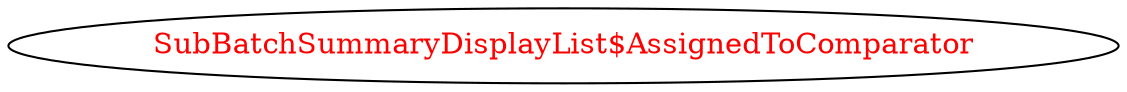 digraph dependencyGraph {
 concentrate=true;
 ranksep="2.0";
 rankdir="LR"; 
 splines="ortho";
"SubBatchSummaryDisplayList$AssignedToComparator" [fontcolor="red"];
}